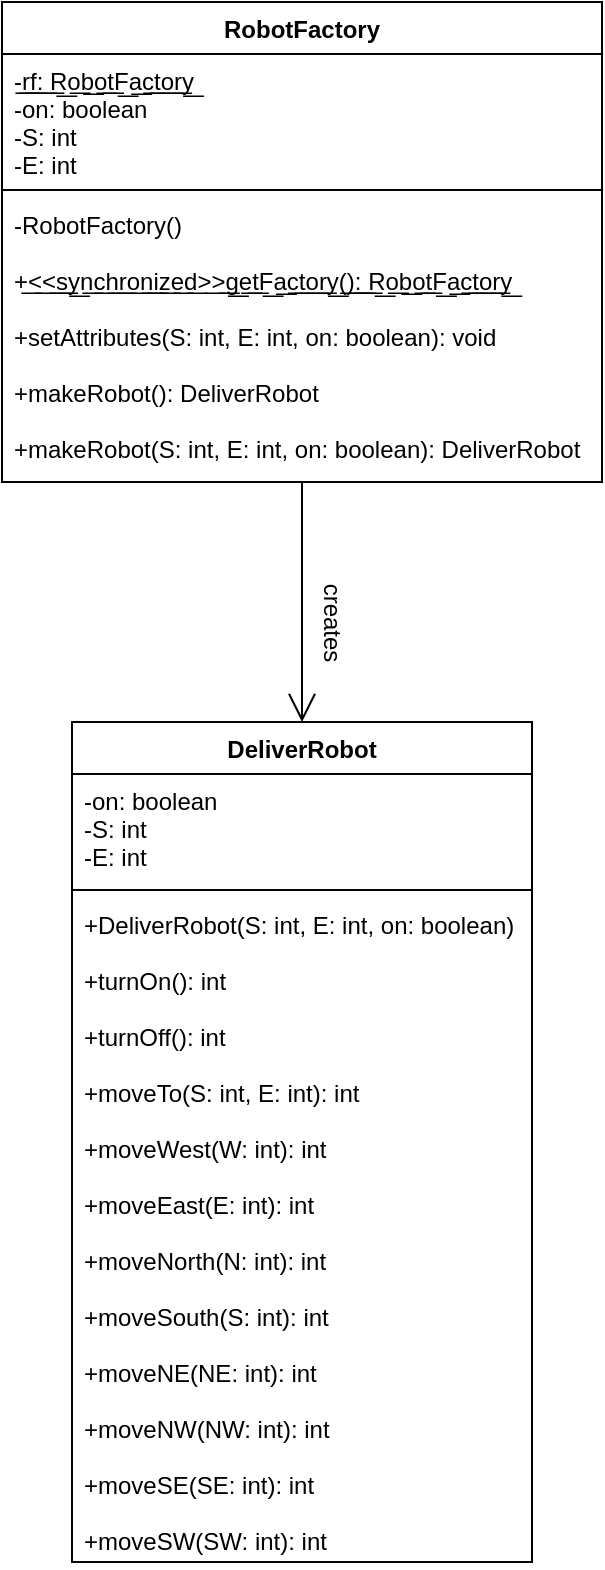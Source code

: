 <mxfile version="13.7.6" type="device"><diagram id="QbbaVfstvACrtvRo4S6L" name="Page-1"><mxGraphModel dx="1662" dy="713" grid="1" gridSize="10" guides="1" tooltips="1" connect="1" arrows="1" fold="1" page="1" pageScale="1" pageWidth="850" pageHeight="1100" math="0" shadow="0"><root><mxCell id="0"/><mxCell id="1" parent="0"/><mxCell id="wq2MC-pelMQ8uJzqQYl8-9" value="" style="endArrow=open;endFill=1;endSize=12;html=1;entryX=0.5;entryY=0;entryDx=0;entryDy=0;exitX=0.5;exitY=1;exitDx=0;exitDy=0;exitPerimeter=0;" edge="1" parent="1" source="wq2MC-pelMQ8uJzqQYl8-14" target="wq2MC-pelMQ8uJzqQYl8-5"><mxGeometry width="160" relative="1" as="geometry"><mxPoint x="490" y="589.006" as="sourcePoint"/><mxPoint x="460" y="800" as="targetPoint"/></mxGeometry></mxCell><mxCell id="wq2MC-pelMQ8uJzqQYl8-5" value="DeliverRobot" style="swimlane;fontStyle=1;align=center;verticalAlign=top;childLayout=stackLayout;horizontal=1;startSize=26;horizontalStack=0;resizeParent=1;resizeParentMax=0;resizeLast=0;collapsible=1;marginBottom=0;" vertex="1" parent="1"><mxGeometry x="375" y="700" width="230" height="420" as="geometry"/></mxCell><mxCell id="wq2MC-pelMQ8uJzqQYl8-6" value="-on: boolean&#10;-S: int&#10;-E: int" style="text;strokeColor=none;fillColor=none;align=left;verticalAlign=top;spacingLeft=4;spacingRight=4;overflow=hidden;rotatable=0;points=[[0,0.5],[1,0.5]];portConstraint=eastwest;" vertex="1" parent="wq2MC-pelMQ8uJzqQYl8-5"><mxGeometry y="26" width="230" height="54" as="geometry"/></mxCell><mxCell id="wq2MC-pelMQ8uJzqQYl8-7" value="" style="line;strokeWidth=1;fillColor=none;align=left;verticalAlign=middle;spacingTop=-1;spacingLeft=3;spacingRight=3;rotatable=0;labelPosition=right;points=[];portConstraint=eastwest;" vertex="1" parent="wq2MC-pelMQ8uJzqQYl8-5"><mxGeometry y="80" width="230" height="8" as="geometry"/></mxCell><mxCell id="wq2MC-pelMQ8uJzqQYl8-8" value="+DeliverRobot(S: int, E: int, on: boolean)&#10;&#10;+turnOn(): int&#10;&#10;+turnOff(): int&#10;&#10;+moveTo(S: int, E: int): int&#10;&#10;+moveWest(W: int): int&#10;&#10;+moveEast(E: int): int&#10;&#10;+moveNorth(N: int): int&#10;&#10;+moveSouth(S: int): int&#10;&#10;+moveNE(NE: int): int&#10;&#10;+moveNW(NW: int): int&#10;&#10;+moveSE(SE: int): int&#10;&#10;+moveSW(SW: int): int" style="text;strokeColor=none;fillColor=none;align=left;verticalAlign=top;spacingLeft=4;spacingRight=4;overflow=hidden;rotatable=0;points=[[0,0.5],[1,0.5]];portConstraint=eastwest;" vertex="1" parent="wq2MC-pelMQ8uJzqQYl8-5"><mxGeometry y="88" width="230" height="332" as="geometry"/></mxCell><mxCell id="wq2MC-pelMQ8uJzqQYl8-10" value="creates" style="text;html=1;align=center;verticalAlign=middle;resizable=0;points=[];autosize=1;rotation=90;" vertex="1" parent="1"><mxGeometry x="480" y="640" width="50" height="20" as="geometry"/></mxCell><mxCell id="wq2MC-pelMQ8uJzqQYl8-11" value="RobotFactory" style="swimlane;fontStyle=1;align=center;verticalAlign=top;childLayout=stackLayout;horizontal=1;startSize=26;horizontalStack=0;resizeParent=1;resizeParentMax=0;resizeLast=0;collapsible=1;marginBottom=0;" vertex="1" parent="1"><mxGeometry x="340" y="340" width="300" height="240" as="geometry"/></mxCell><mxCell id="wq2MC-pelMQ8uJzqQYl8-12" value="-͟r͟f͟:͟ ͟R͟o͟b͟o͟t͟F͟a͟c͟t͟o͟r͟y͟&#10;-on: boolean&#10;-S: int&#10;-E: int" style="text;strokeColor=none;fillColor=none;align=left;verticalAlign=top;spacingLeft=4;spacingRight=4;overflow=hidden;rotatable=0;points=[[0,0.5],[1,0.5]];portConstraint=eastwest;" vertex="1" parent="wq2MC-pelMQ8uJzqQYl8-11"><mxGeometry y="26" width="300" height="64" as="geometry"/></mxCell><mxCell id="wq2MC-pelMQ8uJzqQYl8-13" value="" style="line;strokeWidth=1;fillColor=none;align=left;verticalAlign=middle;spacingTop=-1;spacingLeft=3;spacingRight=3;rotatable=0;labelPosition=right;points=[];portConstraint=eastwest;" vertex="1" parent="wq2MC-pelMQ8uJzqQYl8-11"><mxGeometry y="90" width="300" height="8" as="geometry"/></mxCell><mxCell id="wq2MC-pelMQ8uJzqQYl8-14" value="-RobotFactory()&#10;&#10;+͟&lt;͟&lt;͟s͟y͟n͟c͟h͟r͟o͟n͟i͟z͟e͟d͟&gt;͟&gt;͟g͟e͟t͟F͟a͟c͟t͟o͟r͟y͟(͟)͟:͟ ͟R͟o͟b͟o͟t͟F͟a͟c͟t͟o͟r͟y͟&#10;&#10;+setAttributes(S: int, E: int, on: boolean): void&#10;&#10;+makeRobot(): DeliverRobot&#10;&#10;+makeRobot(S: int, E: int, on: boolean): DeliverRobot" style="text;strokeColor=none;fillColor=none;align=left;verticalAlign=top;spacingLeft=4;spacingRight=4;overflow=hidden;rotatable=0;points=[[0,0.5],[1,0.5]];portConstraint=eastwest;" vertex="1" parent="wq2MC-pelMQ8uJzqQYl8-11"><mxGeometry y="98" width="300" height="142" as="geometry"/></mxCell></root></mxGraphModel></diagram></mxfile>